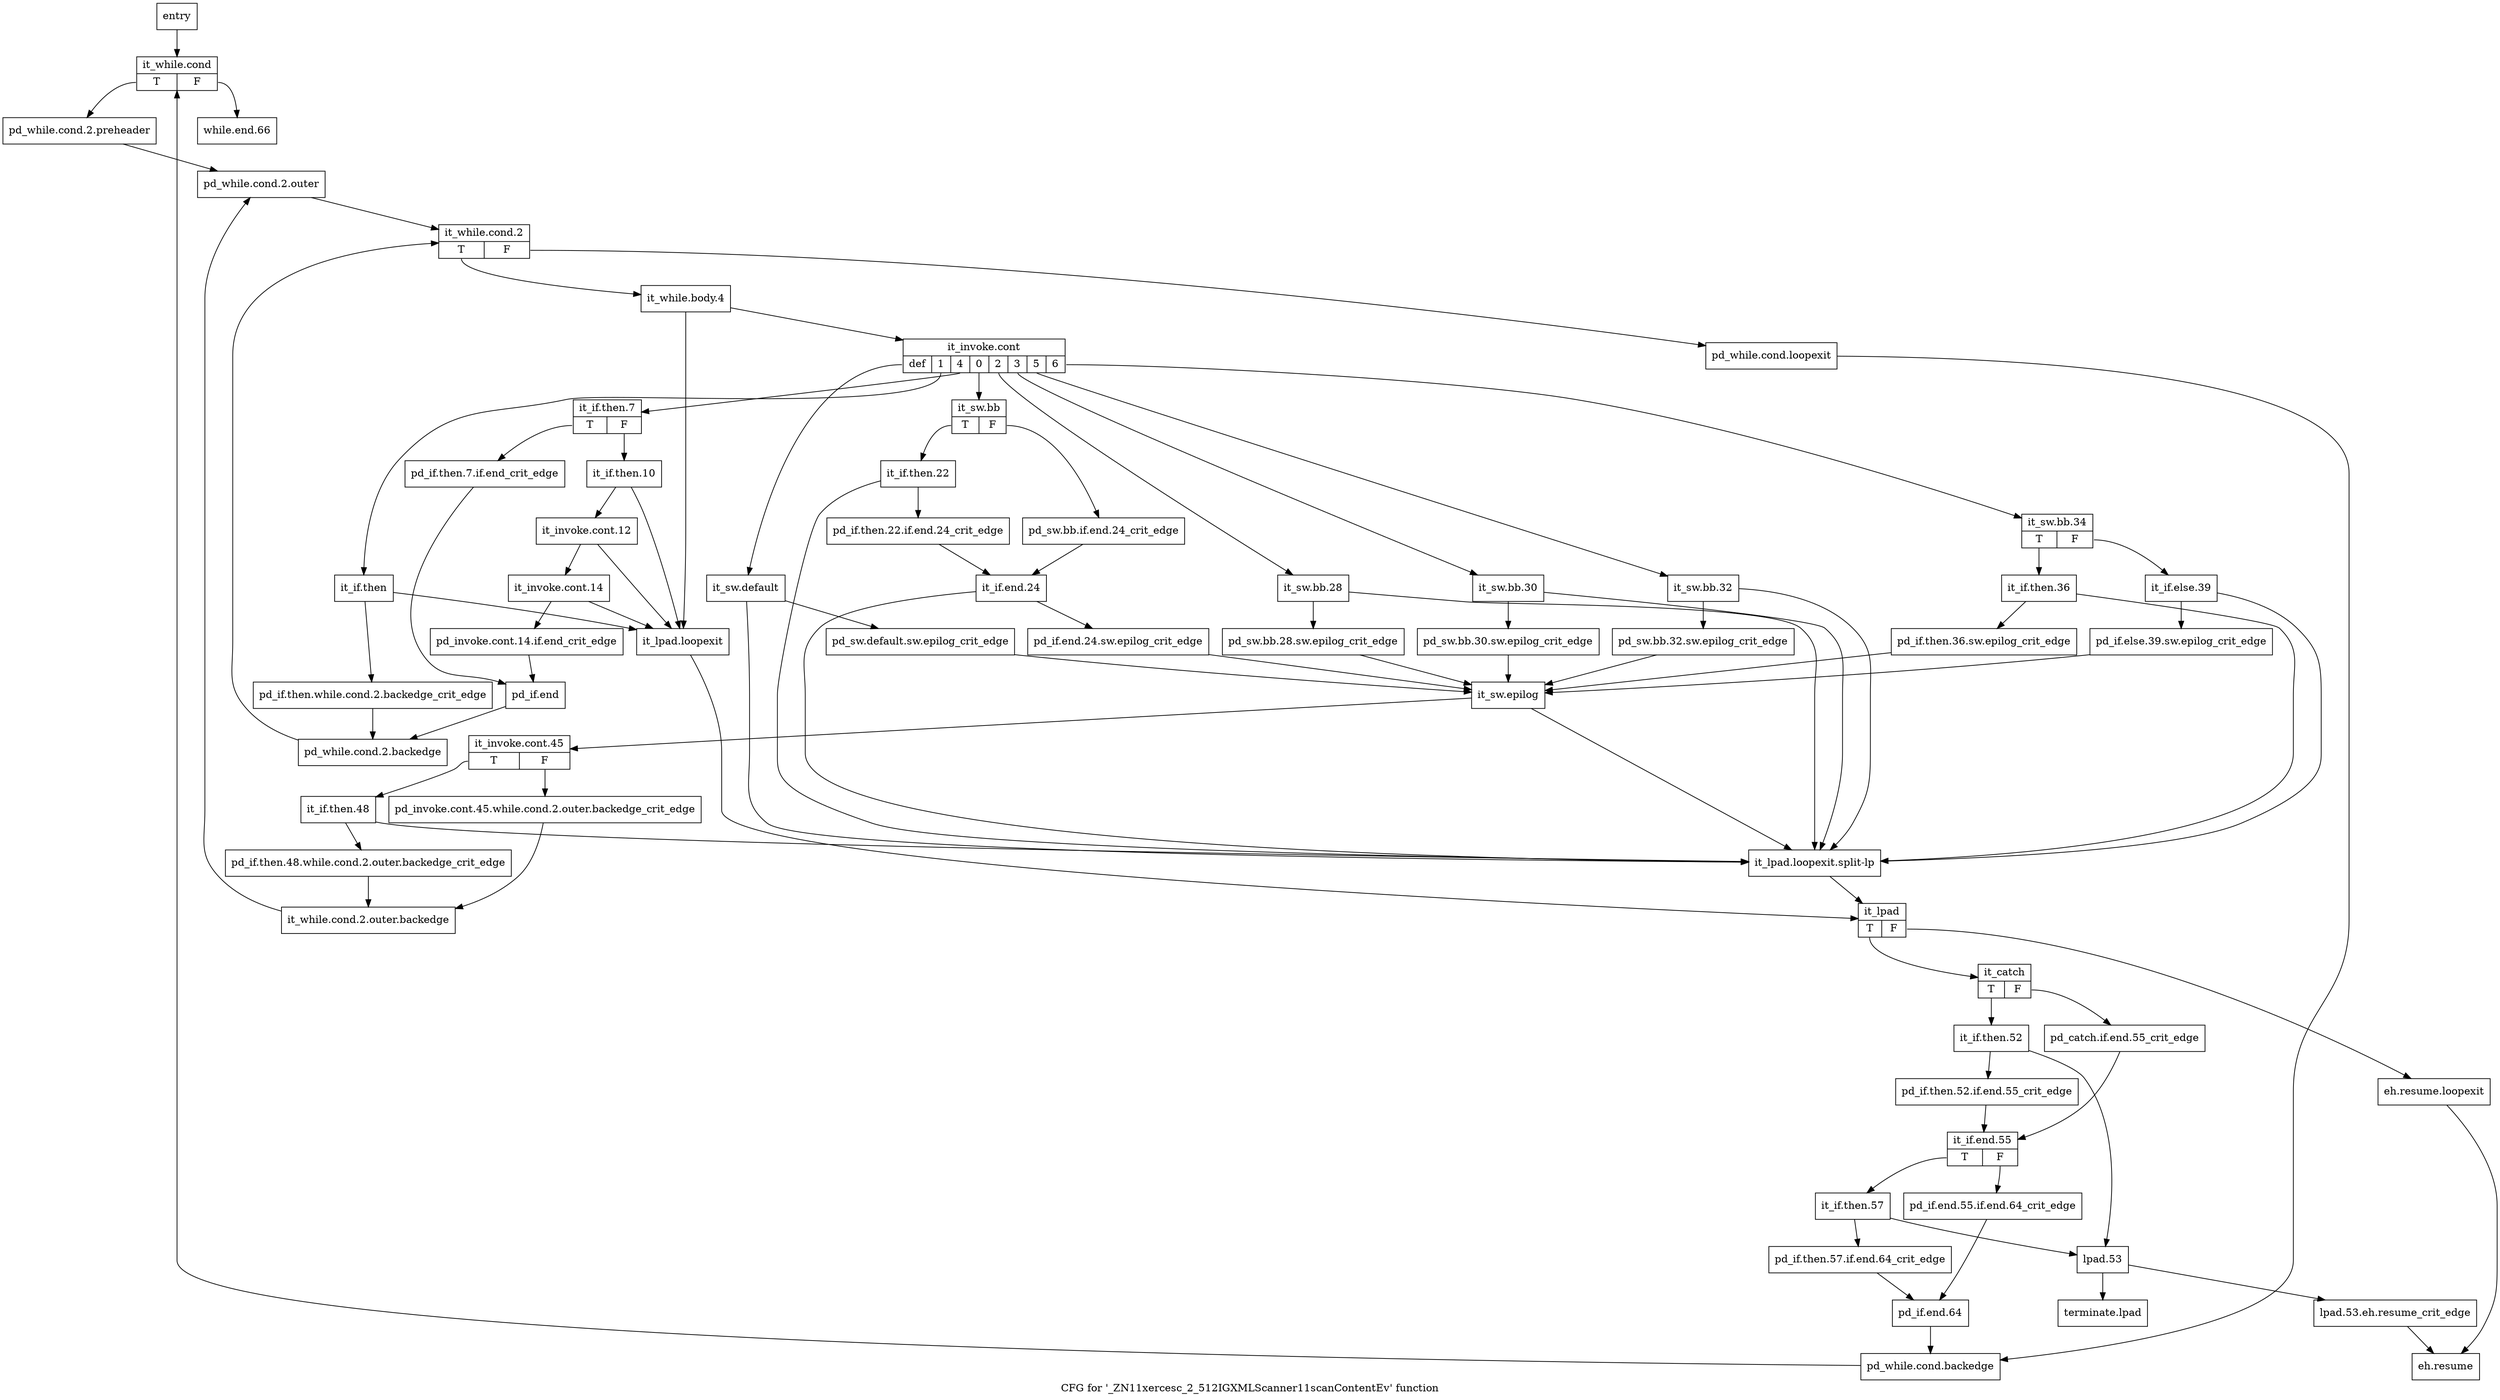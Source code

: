 digraph "CFG for '_ZN11xercesc_2_512IGXMLScanner11scanContentEv' function" {
	label="CFG for '_ZN11xercesc_2_512IGXMLScanner11scanContentEv' function";

	Node0x3757aa0 [shape=record,label="{entry}"];
	Node0x3757aa0 -> Node0x3757b40;
	Node0x3757af0 [shape=record,label="{pd_while.cond.loopexit}"];
	Node0x3757af0 -> Node0x3758c70;
	Node0x3757b40 [shape=record,label="{it_while.cond|{<s0>T|<s1>F}}"];
	Node0x3757b40:s0 -> Node0x3757b90;
	Node0x3757b40:s1 -> Node0x3758cc0;
	Node0x3757b90 [shape=record,label="{pd_while.cond.2.preheader}"];
	Node0x3757b90 -> Node0x3757be0;
	Node0x3757be0 [shape=record,label="{pd_while.cond.2.outer}"];
	Node0x3757be0 -> Node0x3757c30;
	Node0x3757c30 [shape=record,label="{it_while.cond.2|{<s0>T|<s1>F}}"];
	Node0x3757c30:s0 -> Node0x3757c80;
	Node0x3757c30:s1 -> Node0x3757af0;
	Node0x3757c80 [shape=record,label="{it_while.body.4}"];
	Node0x3757c80 -> Node0x3757cd0;
	Node0x3757c80 -> Node0x3757dc0;
	Node0x3757cd0 [shape=record,label="{it_invoke.cont|{<s0>def|<s1>1|<s2>4|<s3>0|<s4>2|<s5>3|<s6>5|<s7>6}}"];
	Node0x3757cd0:s0 -> Node0x37587c0;
	Node0x3757cd0:s1 -> Node0x3757d20;
	Node0x3757cd0:s2 -> Node0x3757ff0;
	Node0x3757cd0:s3 -> Node0x3758270;
	Node0x3757cd0:s4 -> Node0x3758450;
	Node0x3757cd0:s5 -> Node0x37584f0;
	Node0x3757cd0:s6 -> Node0x3758590;
	Node0x3757cd0:s7 -> Node0x3758630;
	Node0x3757d20 [shape=record,label="{it_if.then}"];
	Node0x3757d20 -> Node0x3757d70;
	Node0x3757d20 -> Node0x3757dc0;
	Node0x3757d70 [shape=record,label="{pd_if.then.while.cond.2.backedge_crit_edge}"];
	Node0x3757d70 -> Node0x3758220;
	Node0x3757dc0 [shape=record,label="{it_lpad.loopexit}"];
	Node0x3757dc0 -> Node0x3757e60;
	Node0x3757e10 [shape=record,label="{it_lpad.loopexit.split-lp}"];
	Node0x3757e10 -> Node0x3757e60;
	Node0x3757e60 [shape=record,label="{it_lpad|{<s0>T|<s1>F}}"];
	Node0x3757e60:s0 -> Node0x3757eb0;
	Node0x3757e60:s1 -> Node0x3758d10;
	Node0x3757eb0 [shape=record,label="{it_catch|{<s0>T|<s1>F}}"];
	Node0x3757eb0:s0 -> Node0x3757f50;
	Node0x3757eb0:s1 -> Node0x3757f00;
	Node0x3757f00 [shape=record,label="{pd_catch.if.end.55_crit_edge}"];
	Node0x3757f00 -> Node0x3758ae0;
	Node0x3757f50 [shape=record,label="{it_if.then.52}"];
	Node0x3757f50 -> Node0x3757fa0;
	Node0x3757f50 -> Node0x3758a40;
	Node0x3757fa0 [shape=record,label="{pd_if.then.52.if.end.55_crit_edge}"];
	Node0x3757fa0 -> Node0x3758ae0;
	Node0x3757ff0 [shape=record,label="{it_if.then.7|{<s0>T|<s1>F}}"];
	Node0x3757ff0:s0 -> Node0x3758040;
	Node0x3757ff0:s1 -> Node0x3758090;
	Node0x3758040 [shape=record,label="{pd_if.then.7.if.end_crit_edge}"];
	Node0x3758040 -> Node0x37581d0;
	Node0x3758090 [shape=record,label="{it_if.then.10}"];
	Node0x3758090 -> Node0x37580e0;
	Node0x3758090 -> Node0x3757dc0;
	Node0x37580e0 [shape=record,label="{it_invoke.cont.12}"];
	Node0x37580e0 -> Node0x3758130;
	Node0x37580e0 -> Node0x3757dc0;
	Node0x3758130 [shape=record,label="{it_invoke.cont.14}"];
	Node0x3758130 -> Node0x3758180;
	Node0x3758130 -> Node0x3757dc0;
	Node0x3758180 [shape=record,label="{pd_invoke.cont.14.if.end_crit_edge}"];
	Node0x3758180 -> Node0x37581d0;
	Node0x37581d0 [shape=record,label="{pd_if.end}"];
	Node0x37581d0 -> Node0x3758220;
	Node0x3758220 [shape=record,label="{pd_while.cond.2.backedge}"];
	Node0x3758220 -> Node0x3757c30;
	Node0x3758270 [shape=record,label="{it_sw.bb|{<s0>T|<s1>F}}"];
	Node0x3758270:s0 -> Node0x3758310;
	Node0x3758270:s1 -> Node0x37582c0;
	Node0x37582c0 [shape=record,label="{pd_sw.bb.if.end.24_crit_edge}"];
	Node0x37582c0 -> Node0x37583b0;
	Node0x3758310 [shape=record,label="{it_if.then.22}"];
	Node0x3758310 -> Node0x3758360;
	Node0x3758310 -> Node0x3757e10;
	Node0x3758360 [shape=record,label="{pd_if.then.22.if.end.24_crit_edge}"];
	Node0x3758360 -> Node0x37583b0;
	Node0x37583b0 [shape=record,label="{it_if.end.24}"];
	Node0x37583b0 -> Node0x3758400;
	Node0x37583b0 -> Node0x3757e10;
	Node0x3758400 [shape=record,label="{pd_if.end.24.sw.epilog_crit_edge}"];
	Node0x3758400 -> Node0x3758860;
	Node0x3758450 [shape=record,label="{it_sw.bb.28}"];
	Node0x3758450 -> Node0x37584a0;
	Node0x3758450 -> Node0x3757e10;
	Node0x37584a0 [shape=record,label="{pd_sw.bb.28.sw.epilog_crit_edge}"];
	Node0x37584a0 -> Node0x3758860;
	Node0x37584f0 [shape=record,label="{it_sw.bb.30}"];
	Node0x37584f0 -> Node0x3758540;
	Node0x37584f0 -> Node0x3757e10;
	Node0x3758540 [shape=record,label="{pd_sw.bb.30.sw.epilog_crit_edge}"];
	Node0x3758540 -> Node0x3758860;
	Node0x3758590 [shape=record,label="{it_sw.bb.32}"];
	Node0x3758590 -> Node0x37585e0;
	Node0x3758590 -> Node0x3757e10;
	Node0x37585e0 [shape=record,label="{pd_sw.bb.32.sw.epilog_crit_edge}"];
	Node0x37585e0 -> Node0x3758860;
	Node0x3758630 [shape=record,label="{it_sw.bb.34|{<s0>T|<s1>F}}"];
	Node0x3758630:s0 -> Node0x3758680;
	Node0x3758630:s1 -> Node0x3758720;
	Node0x3758680 [shape=record,label="{it_if.then.36}"];
	Node0x3758680 -> Node0x37586d0;
	Node0x3758680 -> Node0x3757e10;
	Node0x37586d0 [shape=record,label="{pd_if.then.36.sw.epilog_crit_edge}"];
	Node0x37586d0 -> Node0x3758860;
	Node0x3758720 [shape=record,label="{it_if.else.39}"];
	Node0x3758720 -> Node0x3758770;
	Node0x3758720 -> Node0x3757e10;
	Node0x3758770 [shape=record,label="{pd_if.else.39.sw.epilog_crit_edge}"];
	Node0x3758770 -> Node0x3758860;
	Node0x37587c0 [shape=record,label="{it_sw.default}"];
	Node0x37587c0 -> Node0x3758810;
	Node0x37587c0 -> Node0x3757e10;
	Node0x3758810 [shape=record,label="{pd_sw.default.sw.epilog_crit_edge}"];
	Node0x3758810 -> Node0x3758860;
	Node0x3758860 [shape=record,label="{it_sw.epilog}"];
	Node0x3758860 -> Node0x37588b0;
	Node0x3758860 -> Node0x3757e10;
	Node0x37588b0 [shape=record,label="{it_invoke.cont.45|{<s0>T|<s1>F}}"];
	Node0x37588b0:s0 -> Node0x3758950;
	Node0x37588b0:s1 -> Node0x3758900;
	Node0x3758900 [shape=record,label="{pd_invoke.cont.45.while.cond.2.outer.backedge_crit_edge}"];
	Node0x3758900 -> Node0x37589f0;
	Node0x3758950 [shape=record,label="{it_if.then.48}"];
	Node0x3758950 -> Node0x37589a0;
	Node0x3758950 -> Node0x3757e10;
	Node0x37589a0 [shape=record,label="{pd_if.then.48.while.cond.2.outer.backedge_crit_edge}"];
	Node0x37589a0 -> Node0x37589f0;
	Node0x37589f0 [shape=record,label="{it_while.cond.2.outer.backedge}"];
	Node0x37589f0 -> Node0x3757be0;
	Node0x3758a40 [shape=record,label="{lpad.53}"];
	Node0x3758a40 -> Node0x3758a90;
	Node0x3758a40 -> Node0x3758db0;
	Node0x3758a90 [shape=record,label="{lpad.53.eh.resume_crit_edge}"];
	Node0x3758a90 -> Node0x3758d60;
	Node0x3758ae0 [shape=record,label="{it_if.end.55|{<s0>T|<s1>F}}"];
	Node0x3758ae0:s0 -> Node0x3758b80;
	Node0x3758ae0:s1 -> Node0x3758b30;
	Node0x3758b30 [shape=record,label="{pd_if.end.55.if.end.64_crit_edge}"];
	Node0x3758b30 -> Node0x3758c20;
	Node0x3758b80 [shape=record,label="{it_if.then.57}"];
	Node0x3758b80 -> Node0x3758bd0;
	Node0x3758b80 -> Node0x3758a40;
	Node0x3758bd0 [shape=record,label="{pd_if.then.57.if.end.64_crit_edge}"];
	Node0x3758bd0 -> Node0x3758c20;
	Node0x3758c20 [shape=record,label="{pd_if.end.64}"];
	Node0x3758c20 -> Node0x3758c70;
	Node0x3758c70 [shape=record,label="{pd_while.cond.backedge}"];
	Node0x3758c70 -> Node0x3757b40;
	Node0x3758cc0 [shape=record,label="{while.end.66}"];
	Node0x3758d10 [shape=record,label="{eh.resume.loopexit}"];
	Node0x3758d10 -> Node0x3758d60;
	Node0x3758d60 [shape=record,label="{eh.resume}"];
	Node0x3758db0 [shape=record,label="{terminate.lpad}"];
}

